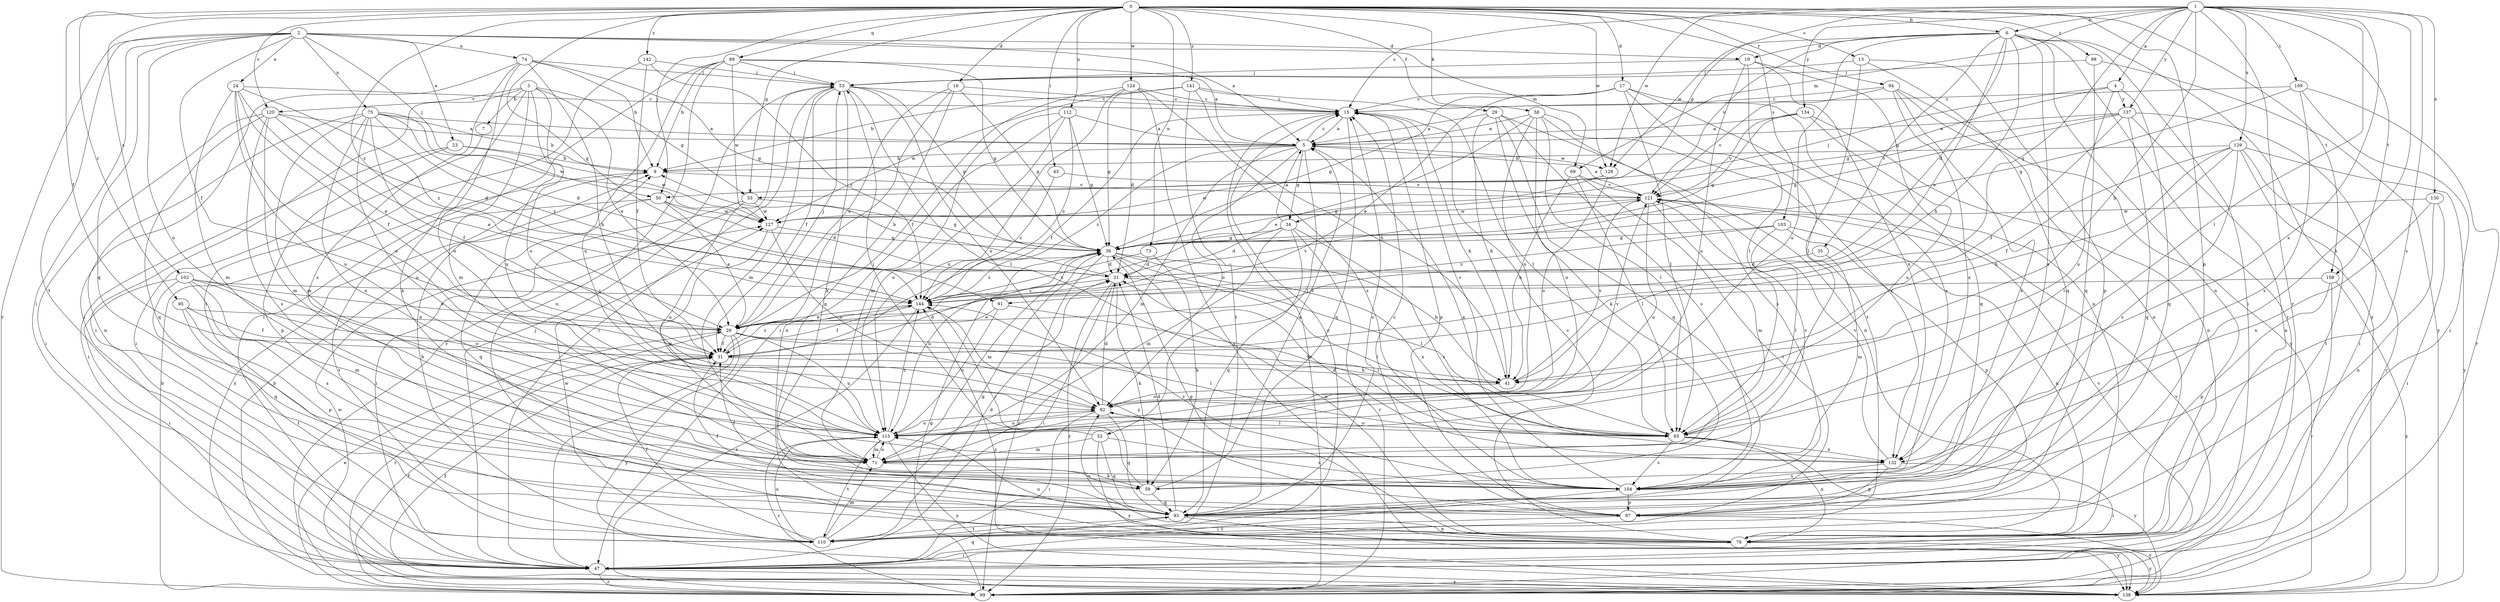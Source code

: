 strict digraph  {
0;
1;
2;
3;
4;
5;
6;
7;
9;
13;
15;
16;
17;
19;
21;
23;
24;
26;
29;
31;
33;
34;
35;
36;
41;
43;
47;
50;
52;
53;
58;
59;
65;
69;
71;
73;
74;
75;
76;
82;
87;
89;
91;
93;
94;
95;
98;
99;
102;
103;
104;
108;
109;
110;
112;
115;
120;
121;
124;
126;
127;
129;
130;
132;
134;
137;
138;
141;
142;
144;
0 -> 6  [label=b];
0 -> 13  [label=c];
0 -> 16  [label=d];
0 -> 17  [label=d];
0 -> 29  [label=f];
0 -> 31  [label=f];
0 -> 33  [label=g];
0 -> 43  [label=i];
0 -> 50  [label=j];
0 -> 58  [label=k];
0 -> 73  [label=n];
0 -> 87  [label=p];
0 -> 89  [label=q];
0 -> 91  [label=q];
0 -> 94  [label=r];
0 -> 95  [label=r];
0 -> 98  [label=r];
0 -> 102  [label=s];
0 -> 103  [label=s];
0 -> 108  [label=t];
0 -> 112  [label=u];
0 -> 120  [label=v];
0 -> 124  [label=w];
0 -> 126  [label=w];
0 -> 141  [label=z];
0 -> 142  [label=z];
0 -> 144  [label=z];
1 -> 4  [label=a];
1 -> 6  [label=b];
1 -> 15  [label=c];
1 -> 33  [label=g];
1 -> 41  [label=h];
1 -> 59  [label=k];
1 -> 65  [label=l];
1 -> 69  [label=m];
1 -> 91  [label=q];
1 -> 99  [label=r];
1 -> 104  [label=s];
1 -> 108  [label=t];
1 -> 109  [label=t];
1 -> 126  [label=w];
1 -> 129  [label=x];
1 -> 130  [label=x];
1 -> 132  [label=x];
1 -> 134  [label=y];
1 -> 137  [label=y];
2 -> 5  [label=a];
2 -> 19  [label=d];
2 -> 23  [label=e];
2 -> 24  [label=e];
2 -> 31  [label=f];
2 -> 47  [label=i];
2 -> 50  [label=j];
2 -> 69  [label=m];
2 -> 74  [label=n];
2 -> 75  [label=n];
2 -> 93  [label=q];
2 -> 99  [label=r];
2 -> 110  [label=t];
2 -> 115  [label=u];
3 -> 7  [label=b];
3 -> 26  [label=e];
3 -> 33  [label=g];
3 -> 47  [label=i];
3 -> 59  [label=k];
3 -> 71  [label=m];
3 -> 82  [label=o];
3 -> 115  [label=u];
3 -> 120  [label=v];
4 -> 34  [label=g];
4 -> 50  [label=j];
4 -> 93  [label=q];
4 -> 115  [label=u];
4 -> 137  [label=y];
5 -> 9  [label=b];
5 -> 15  [label=c];
5 -> 34  [label=g];
5 -> 52  [label=j];
5 -> 71  [label=m];
5 -> 82  [label=o];
5 -> 126  [label=w];
5 -> 144  [label=z];
6 -> 19  [label=d];
6 -> 21  [label=d];
6 -> 26  [label=e];
6 -> 35  [label=g];
6 -> 41  [label=h];
6 -> 47  [label=i];
6 -> 76  [label=n];
6 -> 99  [label=r];
6 -> 104  [label=s];
6 -> 115  [label=u];
6 -> 121  [label=v];
6 -> 126  [label=w];
6 -> 138  [label=y];
7 -> 47  [label=i];
9 -> 121  [label=v];
9 -> 138  [label=y];
13 -> 53  [label=j];
13 -> 65  [label=l];
13 -> 87  [label=p];
13 -> 93  [label=q];
15 -> 5  [label=a];
15 -> 31  [label=f];
15 -> 87  [label=p];
15 -> 93  [label=q];
16 -> 15  [label=c];
16 -> 26  [label=e];
16 -> 36  [label=g];
16 -> 47  [label=i];
16 -> 93  [label=q];
17 -> 15  [label=c];
17 -> 26  [label=e];
17 -> 36  [label=g];
17 -> 65  [label=l];
17 -> 93  [label=q];
17 -> 104  [label=s];
17 -> 110  [label=t];
19 -> 53  [label=j];
19 -> 65  [label=l];
19 -> 76  [label=n];
19 -> 115  [label=u];
19 -> 132  [label=x];
21 -> 9  [label=b];
21 -> 47  [label=i];
21 -> 59  [label=k];
21 -> 65  [label=l];
21 -> 99  [label=r];
21 -> 144  [label=z];
23 -> 9  [label=b];
23 -> 47  [label=i];
23 -> 87  [label=p];
23 -> 127  [label=w];
24 -> 15  [label=c];
24 -> 26  [label=e];
24 -> 31  [label=f];
24 -> 71  [label=m];
24 -> 82  [label=o];
24 -> 115  [label=u];
24 -> 144  [label=z];
26 -> 31  [label=f];
26 -> 41  [label=h];
26 -> 47  [label=i];
26 -> 53  [label=j];
26 -> 65  [label=l];
26 -> 99  [label=r];
26 -> 115  [label=u];
26 -> 138  [label=y];
29 -> 5  [label=a];
29 -> 41  [label=h];
29 -> 59  [label=k];
29 -> 76  [label=n];
29 -> 93  [label=q];
29 -> 104  [label=s];
31 -> 21  [label=d];
31 -> 41  [label=h];
31 -> 144  [label=z];
33 -> 36  [label=g];
33 -> 47  [label=i];
33 -> 115  [label=u];
33 -> 127  [label=w];
34 -> 5  [label=a];
34 -> 21  [label=d];
34 -> 36  [label=g];
34 -> 71  [label=m];
34 -> 93  [label=q];
34 -> 99  [label=r];
34 -> 104  [label=s];
35 -> 21  [label=d];
35 -> 71  [label=m];
36 -> 21  [label=d];
36 -> 41  [label=h];
36 -> 65  [label=l];
36 -> 71  [label=m];
36 -> 76  [label=n];
36 -> 99  [label=r];
36 -> 115  [label=u];
36 -> 132  [label=x];
36 -> 144  [label=z];
41 -> 15  [label=k];
41 -> 82  [label=o];
41 -> 121  [label=v];
43 -> 121  [label=v];
43 -> 144  [label=z];
47 -> 53  [label=j];
47 -> 93  [label=q];
47 -> 99  [label=r];
47 -> 121  [label=v];
47 -> 138  [label=y];
50 -> 21  [label=d];
50 -> 26  [label=e];
50 -> 93  [label=q];
50 -> 110  [label=t];
50 -> 127  [label=w];
52 -> 53  [label=j];
52 -> 71  [label=m];
52 -> 93  [label=q];
52 -> 104  [label=s];
52 -> 138  [label=y];
53 -> 15  [label=c];
53 -> 31  [label=f];
53 -> 36  [label=g];
53 -> 47  [label=i];
53 -> 59  [label=k];
53 -> 65  [label=l];
53 -> 71  [label=m];
53 -> 82  [label=o];
53 -> 99  [label=r];
58 -> 5  [label=a];
58 -> 26  [label=e];
58 -> 65  [label=l];
58 -> 82  [label=o];
58 -> 104  [label=s];
58 -> 115  [label=u];
58 -> 132  [label=x];
59 -> 5  [label=a];
59 -> 93  [label=q];
59 -> 144  [label=z];
65 -> 15  [label=c];
65 -> 76  [label=n];
65 -> 82  [label=o];
65 -> 104  [label=s];
65 -> 132  [label=x];
65 -> 138  [label=y];
69 -> 41  [label=h];
69 -> 65  [label=l];
69 -> 110  [label=t];
69 -> 121  [label=v];
71 -> 59  [label=k];
71 -> 115  [label=u];
71 -> 121  [label=v];
73 -> 21  [label=d];
73 -> 59  [label=k];
73 -> 144  [label=z];
74 -> 9  [label=b];
74 -> 36  [label=g];
74 -> 41  [label=h];
74 -> 47  [label=i];
74 -> 53  [label=j];
74 -> 104  [label=s];
74 -> 115  [label=u];
75 -> 5  [label=a];
75 -> 9  [label=b];
75 -> 21  [label=d];
75 -> 31  [label=f];
75 -> 71  [label=m];
75 -> 76  [label=n];
75 -> 115  [label=u];
75 -> 127  [label=w];
75 -> 132  [label=x];
75 -> 144  [label=z];
76 -> 15  [label=c];
76 -> 36  [label=g];
76 -> 47  [label=i];
76 -> 82  [label=o];
76 -> 115  [label=u];
76 -> 138  [label=y];
82 -> 21  [label=d];
82 -> 47  [label=i];
82 -> 65  [label=l];
82 -> 93  [label=q];
82 -> 115  [label=u];
82 -> 121  [label=v];
87 -> 15  [label=c];
87 -> 110  [label=t];
87 -> 138  [label=y];
87 -> 144  [label=z];
89 -> 5  [label=a];
89 -> 9  [label=b];
89 -> 36  [label=g];
89 -> 47  [label=i];
89 -> 53  [label=j];
89 -> 76  [label=n];
89 -> 115  [label=u];
89 -> 127  [label=w];
91 -> 26  [label=e];
91 -> 65  [label=l];
91 -> 115  [label=u];
93 -> 15  [label=c];
93 -> 21  [label=d];
93 -> 31  [label=f];
93 -> 76  [label=n];
93 -> 110  [label=t];
93 -> 138  [label=y];
94 -> 15  [label=c];
94 -> 76  [label=n];
94 -> 104  [label=s];
94 -> 121  [label=v];
94 -> 132  [label=x];
94 -> 138  [label=y];
95 -> 26  [label=e];
95 -> 31  [label=f];
95 -> 87  [label=p];
95 -> 110  [label=t];
98 -> 53  [label=j];
98 -> 93  [label=q];
98 -> 138  [label=y];
99 -> 9  [label=b];
99 -> 15  [label=c];
99 -> 26  [label=e];
99 -> 31  [label=f];
99 -> 36  [label=g];
99 -> 121  [label=v];
102 -> 26  [label=e];
102 -> 47  [label=i];
102 -> 71  [label=m];
102 -> 82  [label=o];
102 -> 93  [label=q];
102 -> 104  [label=s];
102 -> 144  [label=z];
103 -> 36  [label=g];
103 -> 65  [label=l];
103 -> 76  [label=n];
103 -> 87  [label=p];
103 -> 144  [label=z];
104 -> 5  [label=a];
104 -> 31  [label=f];
104 -> 47  [label=i];
104 -> 87  [label=p];
104 -> 144  [label=z];
108 -> 87  [label=p];
108 -> 99  [label=r];
108 -> 138  [label=y];
108 -> 144  [label=z];
109 -> 15  [label=c];
109 -> 36  [label=g];
109 -> 47  [label=i];
109 -> 99  [label=r];
109 -> 104  [label=s];
110 -> 9  [label=b];
110 -> 15  [label=c];
110 -> 21  [label=d];
110 -> 31  [label=f];
110 -> 36  [label=g];
110 -> 71  [label=m];
110 -> 115  [label=u];
110 -> 127  [label=w];
112 -> 5  [label=a];
112 -> 36  [label=g];
112 -> 71  [label=m];
112 -> 76  [label=n];
112 -> 115  [label=u];
112 -> 144  [label=z];
115 -> 71  [label=m];
115 -> 82  [label=o];
115 -> 99  [label=r];
115 -> 110  [label=t];
115 -> 138  [label=y];
115 -> 144  [label=z];
120 -> 5  [label=a];
120 -> 21  [label=d];
120 -> 26  [label=e];
120 -> 47  [label=i];
120 -> 71  [label=m];
120 -> 93  [label=q];
120 -> 104  [label=s];
121 -> 5  [label=a];
121 -> 71  [label=m];
121 -> 115  [label=u];
121 -> 127  [label=w];
124 -> 15  [label=c];
124 -> 21  [label=d];
124 -> 31  [label=f];
124 -> 36  [label=g];
124 -> 104  [label=s];
124 -> 115  [label=u];
124 -> 138  [label=y];
126 -> 36  [label=g];
126 -> 82  [label=o];
126 -> 127  [label=w];
127 -> 36  [label=g];
127 -> 71  [label=m];
127 -> 82  [label=o];
129 -> 9  [label=b];
129 -> 31  [label=f];
129 -> 41  [label=h];
129 -> 65  [label=l];
129 -> 99  [label=r];
129 -> 104  [label=s];
129 -> 110  [label=t];
129 -> 138  [label=y];
130 -> 47  [label=i];
130 -> 76  [label=n];
130 -> 127  [label=w];
130 -> 132  [label=x];
132 -> 21  [label=d];
132 -> 47  [label=i];
132 -> 87  [label=p];
132 -> 104  [label=s];
132 -> 121  [label=v];
134 -> 5  [label=a];
134 -> 36  [label=g];
134 -> 76  [label=n];
134 -> 115  [label=u];
134 -> 121  [label=v];
137 -> 5  [label=a];
137 -> 31  [label=f];
137 -> 36  [label=g];
137 -> 47  [label=i];
137 -> 76  [label=n];
137 -> 93  [label=q];
137 -> 121  [label=v];
138 -> 9  [label=b];
138 -> 31  [label=f];
138 -> 127  [label=w];
138 -> 144  [label=z];
141 -> 9  [label=b];
141 -> 15  [label=c];
141 -> 41  [label=h];
141 -> 65  [label=l];
141 -> 110  [label=t];
141 -> 127  [label=w];
142 -> 31  [label=f];
142 -> 53  [label=j];
142 -> 110  [label=t];
142 -> 144  [label=z];
144 -> 26  [label=e];
144 -> 31  [label=f];
144 -> 99  [label=r];
144 -> 121  [label=v];
}
